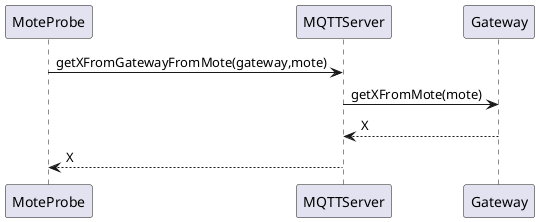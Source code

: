 @startuml
MoteProbe -> MQTTServer : getXFromGatewayFromMote(gateway,mote)
MQTTServer -> Gateway : getXFromMote(mote)
Gateway --> MQTTServer : X
MQTTServer --> MoteProbe : X
@enduml
